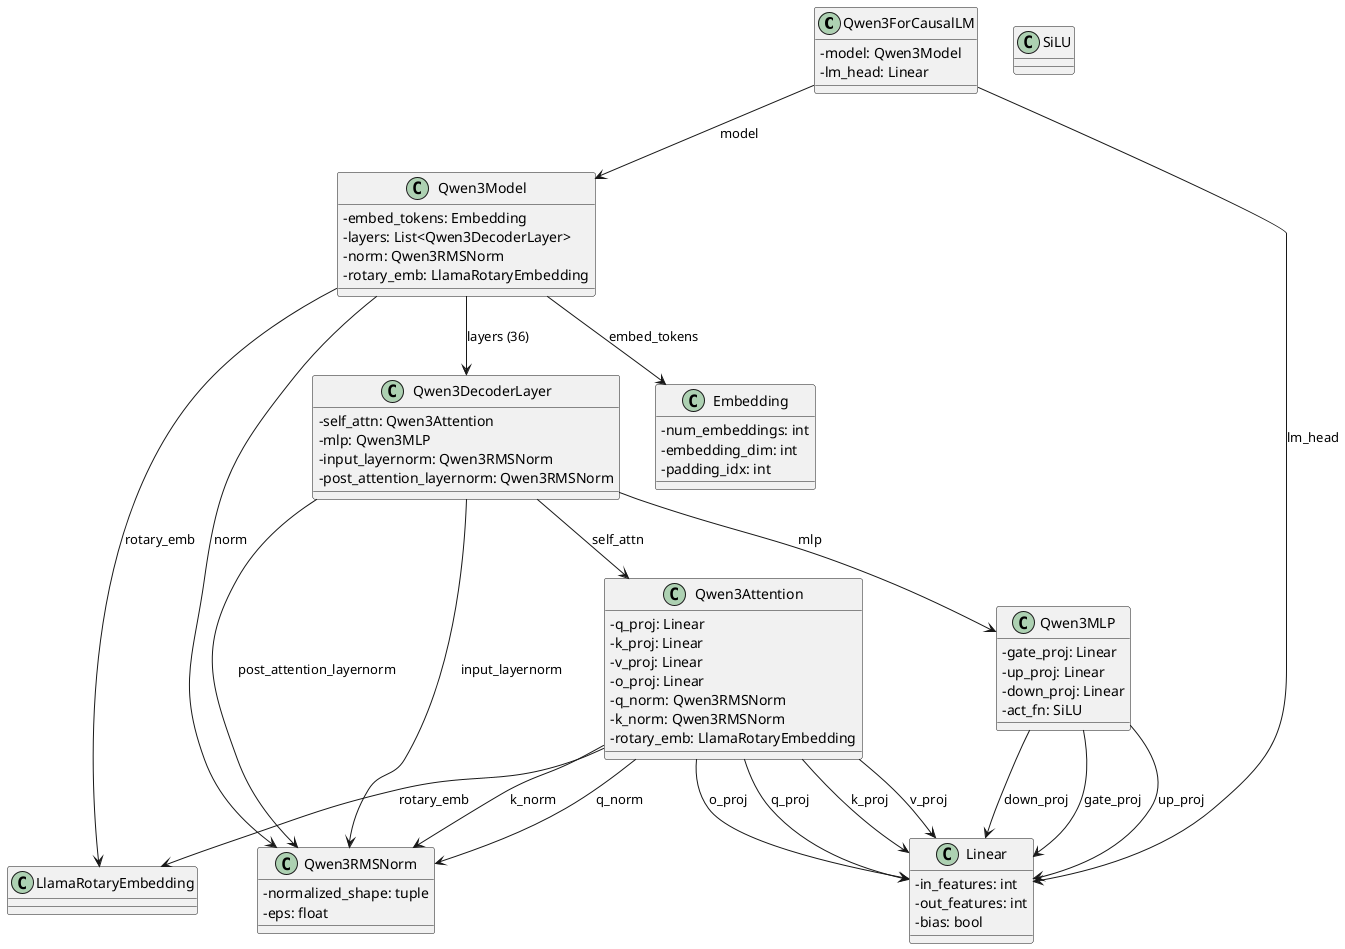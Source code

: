 
@startuml
skinparam classAttributeIconSize 0

class Qwen3ForCausalLM {
  - model: Qwen3Model
  - lm_head: Linear
}

class Qwen3Model {
  - embed_tokens: Embedding
  - layers: List<Qwen3DecoderLayer>
  - norm: Qwen3RMSNorm
  - rotary_emb: LlamaRotaryEmbedding
}

class Qwen3DecoderLayer {
  - self_attn: Qwen3Attention
  - mlp: Qwen3MLP
  - input_layernorm: Qwen3RMSNorm
  - post_attention_layernorm: Qwen3RMSNorm
}

class Qwen3Attention {
  - q_proj: Linear
  - k_proj: Linear
  - v_proj: Linear
  - o_proj: Linear
  - q_norm: Qwen3RMSNorm
  - k_norm: Qwen3RMSNorm
  - rotary_emb: LlamaRotaryEmbedding
}

class Qwen3MLP {
  - gate_proj: Linear
  - up_proj: Linear
  - down_proj: Linear
  - act_fn: SiLU
}

class Linear {
  - in_features: int
  - out_features: int
  - bias: bool
}

class Embedding {
  - num_embeddings: int
  - embedding_dim: int
  - padding_idx: int
}

class Qwen3RMSNorm {
  - normalized_shape: tuple
  - eps: float
}

class LlamaRotaryEmbedding {}

class SiLU {}

Qwen3ForCausalLM --> Qwen3Model : model
Qwen3ForCausalLM --> Linear : lm_head
Qwen3Model --> Embedding : embed_tokens
Qwen3Model --> Qwen3DecoderLayer : layers (36)
Qwen3Model --> Qwen3RMSNorm : norm
Qwen3Model --> LlamaRotaryEmbedding : rotary_emb

Qwen3DecoderLayer --> Qwen3Attention : self_attn
Qwen3DecoderLayer --> Qwen3MLP : mlp
Qwen3DecoderLayer --> Qwen3RMSNorm : input_layernorm
Qwen3DecoderLayer --> Qwen3RMSNorm : post_attention_layernorm

Qwen3Attention --> Linear : q_proj
Qwen3Attention --> Linear : k_proj
Qwen3Attention --> Linear : v_proj
Qwen3Attention --> Linear : o_proj
Qwen3Attention --> Qwen3RMSNorm : q_norm
Qwen3Attention --> Qwen3RMSNorm : k_norm
Qwen3Attention --> LlamaRotaryEmbedding : rotary_emb

Qwen3MLP --> Linear : gate_proj
Qwen3MLP --> Linear : up_proj
Qwen3MLP --> Linear : down_proj

@enduml
